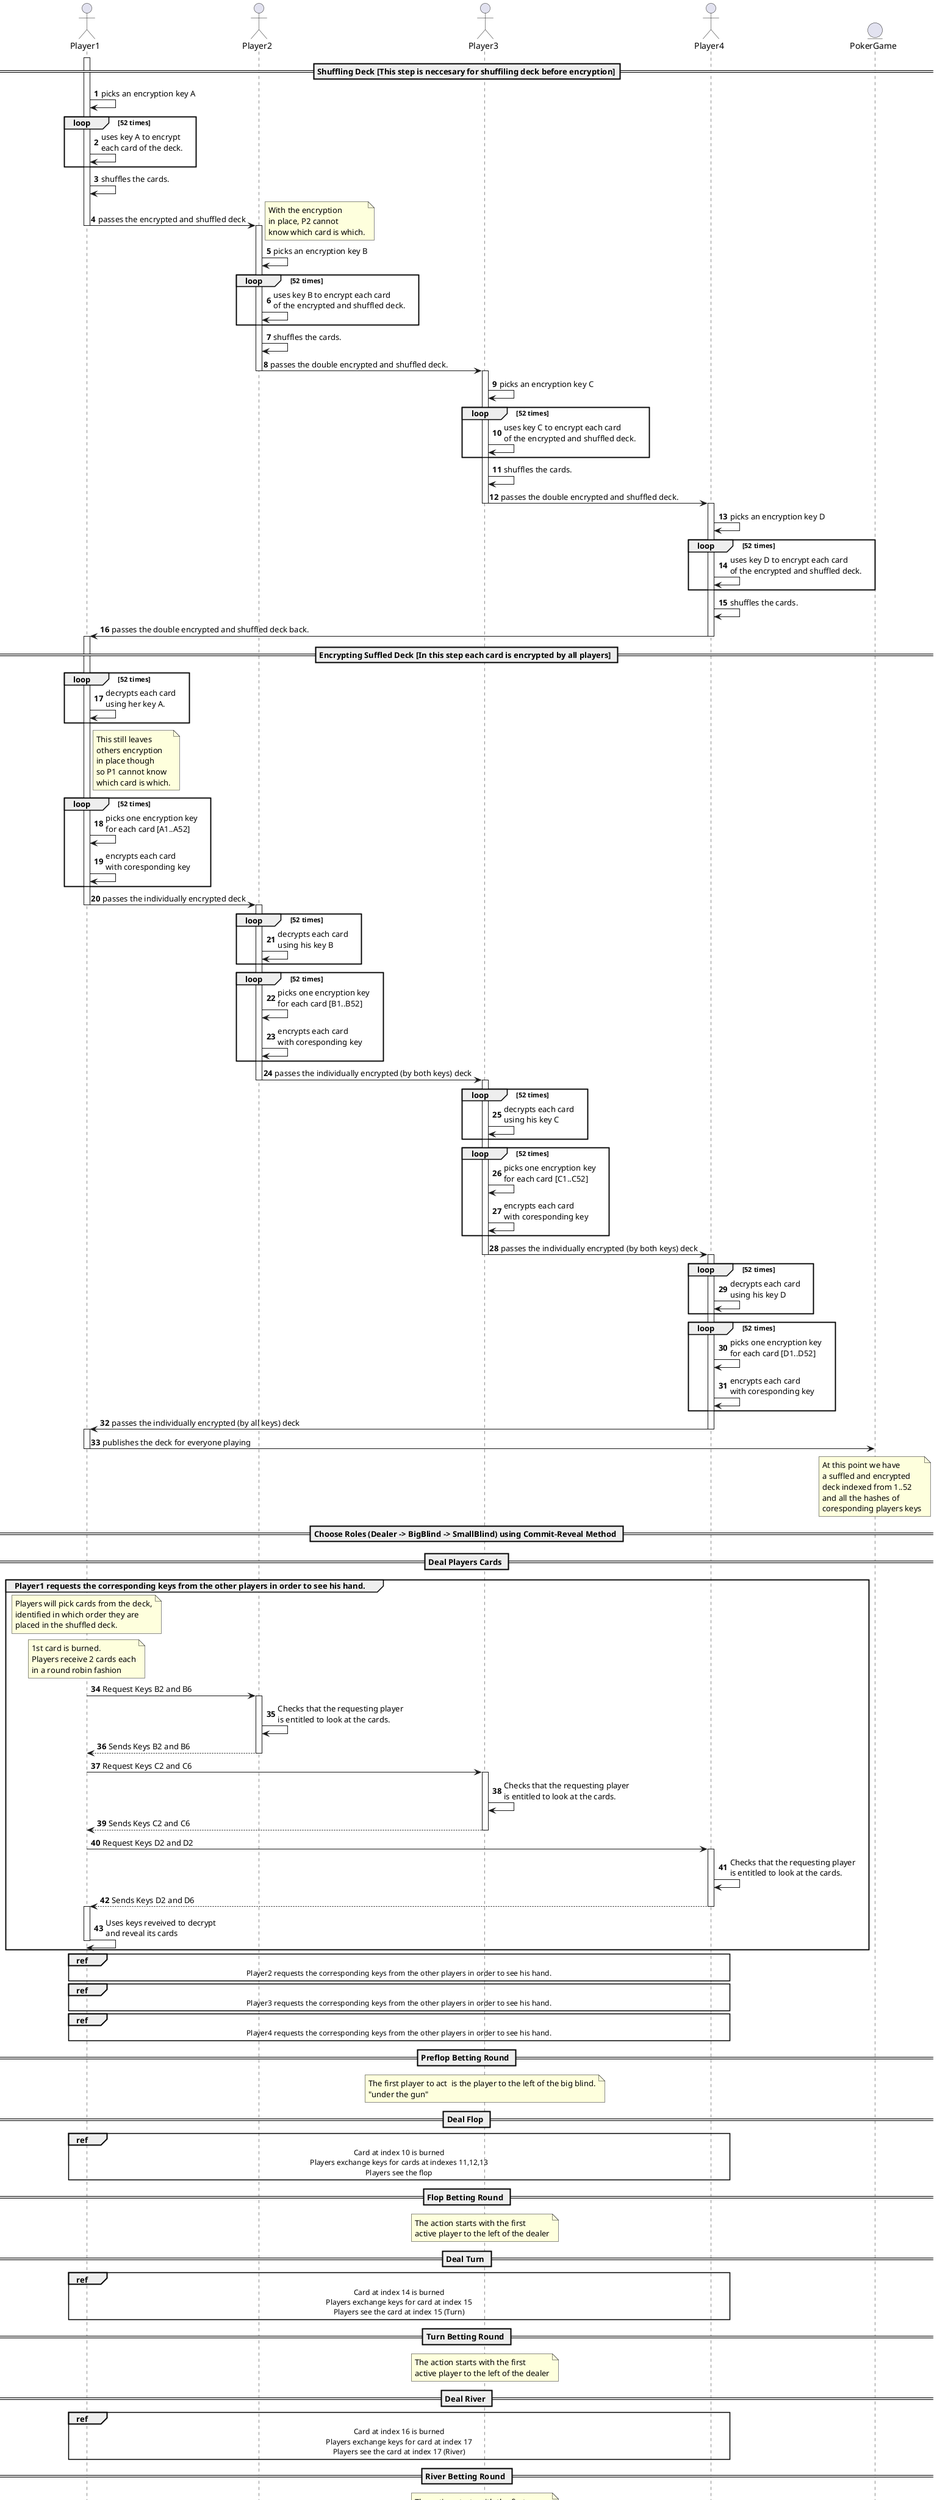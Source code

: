 @startuml

actor Player1 as P1
actor Player2 as P2
actor Player3 as P3
actor Player4 as P4
entity PokerGame as PG

autonumber
== Shuffling Deck [This step is neccesary for shuffiling deck before encryption]==

activate P1
P1 -> P1 : picks an encryption key A
loop 52 times
    P1 -> P1: uses key A to encrypt\neach card of the deck.
end
P1 -> P1 : shuffles the cards.
P1 -> P2 : passes the encrypted and shuffled deck
deactivate P1

note right
    With the encryption
    in place, P2 cannot
    know which card is which.
end note

activate P2
P2 -> P2 : picks an encryption key B
loop 52 times
    P2 -> P2 : uses key B to encrypt each card\nof the encrypted and shuffled deck.
end
P2 -> P2 : shuffles the cards.
P2 -> P3 : passes the double encrypted and shuffled deck.
deactivate P2

activate P3
P3 -> P3 : picks an encryption key C
loop 52 times
    P3 -> P3 : uses key C to encrypt each card\nof the encrypted and shuffled deck.
end
P3 -> P3 : shuffles the cards.
P3 -> P4 : passes the double encrypted and shuffled deck.
deactivate P3

activate P4
P4 -> P4 : picks an encryption key D
loop 52 times
    P4 -> P4 : uses key D to encrypt each card\nof the encrypted and shuffled deck.
end
P4 -> P4 : shuffles the cards.
P4 -> P1 : passes the double encrypted and shuffled deck back.
deactivate P4

== Encrypting Suffled Deck [In this step each card is encrypted by all players] ==

activate P1
loop 52 times
    P1 -> P1: decrypts each card\nusing her key A.
end

note right of P1
    This still leaves
    others encryption
    in place though
    so P1 cannot know
    which card is which.
end note

loop 52 times
    P1 -> P1 : picks one encryption key\nfor each card [A1..A52]
    P1 -> P1 : encrypts each card\nwith coresponding key
end
P1 -> P2 : passes the individually encrypted deck
deactivate P1

activate P2
loop 52 times
    P2 -> P2 : decrypts each card\nusing his key B
end
loop 52 times
    P2 -> P2 : picks one encryption key\nfor each card [B1..B52]
    P2 -> P2 : encrypts each card\nwith coresponding key
end
P2 -> P3 : passes the individually encrypted (by both keys) deck
deactivate P2

activate P3
loop 52 times
    P3 -> P3: decrypts each card\nusing his key C
end
loop 52 times
    P3 -> P3 : picks one encryption key\nfor each card [C1..C52]
    P3 -> P3 : encrypts each card\nwith coresponding key
end
P3 -> P4 : passes the individually encrypted (by both keys) deck
deactivate P3


activate P4
loop 52 times
    P4-> P4: decrypts each card\nusing his key D
end
loop 52 times
    P4 -> P4 : picks one encryption key\nfor each card [D1..D52]
    P4 -> P4 : encrypts each card\nwith coresponding key
end
P4 -> P1 : passes the individually encrypted (by all keys) deck
deactivate P4

activate P1
P1 -> PG : publishes the deck for everyone playing
note over PG
    At this point we have
    a suffled and encrypted
    deck indexed from 1..52
    and all the hashes of
    coresponding players keys
end note
deactivate P1

== Choose Roles (Dealer -> BigBlind -> SmallBlind) using Commit-Reveal Method ==

== Deal Players Cards ==
group Player1 requests the corresponding keys from the other players in order to see his hand.
    note over P1
        Players will pick cards from the deck,
        identified in which order they are
        placed in the shuffled deck.
    end note
    note over P1
        1st card is burned.
        Players receive 2 cards each
        in a round robin fashion
    end note
    P1 -> P2 : Request Keys B2 and B6
    activate P2
    P2 -> P2 : Checks that the requesting player\nis entitled to look at the cards.
    P2 --> P1 : Sends Keys B2 and B6
    deactivate P2
    P1 -> P3 : Request Keys C2 and C6
    activate P3
    P3 -> P3 : Checks that the requesting player\nis entitled to look at the cards.
    P3 --> P1 : Sends Keys C2 and C6
    deactivate P3
    P1 -> P4 : Request Keys D2 and D2
    activate P4
    P4 -> P4 : Checks that the requesting player\nis entitled to look at the cards.
    P4 --> P1 : Sends Keys D2 and D6
    deactivate P4
    activate P1
    P1 -> P1 : Uses keys reveived to decrypt\nand reveal its cards
    deactivate P1
end

ref over P1, P2, P3, P4 : Player2 requests the corresponding keys from the other players in order to see his hand.
ref over P1, P2, P3, P4 : Player3 requests the corresponding keys from the other players in order to see his hand.
ref over P1, P2, P3, P4 : Player4 requests the corresponding keys from the other players in order to see his hand.

== Preflop Betting Round ==
note over P3
    The first player to act  is the player to the left of the big blind.
    "under the gun" 
end note 
== Deal Flop ==
ref over P1, P2, P3, P4 
    Card at index 10 is burned
    Players exchange keys for cards at indexes 11,12,13
    Players see the flop
end ref
== Flop Betting Round ==
note over P3
    The action starts with the first 
    active player to the left of the dealer
end note
== Deal Turn ==
ref over P1, P2, P3, P4 
    Card at index 14 is burned
    Players exchange keys for card at index 15
    Players see the card at index 15 (Turn)
end ref 
== Turn Betting Round ==
note over P3
    The action starts with the first 
    active player to the left of the dealer
end note
== Deal River ==
ref over P1, P2, P3, P4 
    Card at index 16 is burned
    Players exchange keys for card at index 17
    Players see the card at index 17 (River)
end ref 

== River Betting Round ==

note over P3
    The action starts with the first 
    active player to the left of the dealer
end note

== Shutdown ==
ref over P1,P2,P3, P4
    Active players show their hands in clockwise order, 
    beginning with the player who was the last to bet/raise
    in the final betting round. 
    If everyone checked in the final betting round,
    the first active player to the left of the dealer
    seat is the first to show.
end ref
@enduml


